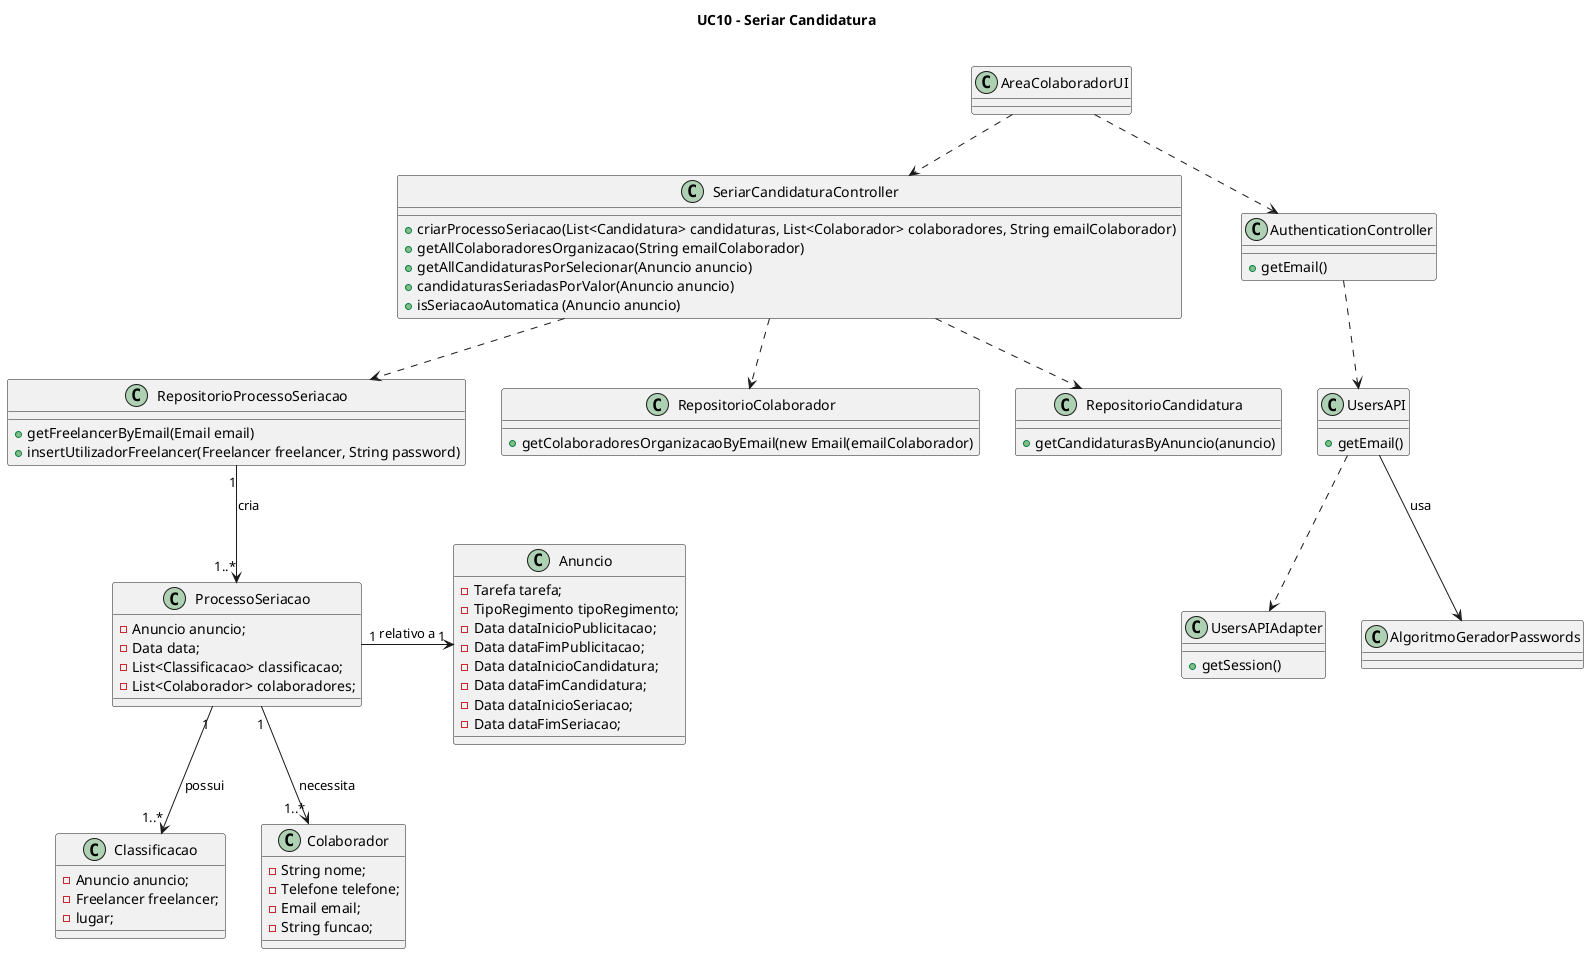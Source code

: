 @startuml

title UC10 - Seriar Candidatura \n

Class AreaColaboradorUI {
}

Class SeriarCandidaturaController {
    + criarProcessoSeriacao(List<Candidatura> candidaturas, List<Colaborador> colaboradores, String emailColaborador)
    + getAllColaboradoresOrganizacao(String emailColaborador)
    + getAllCandidaturasPorSelecionar(Anuncio anuncio)
    + candidaturasSeriadasPorValor(Anuncio anuncio)
    + isSeriacaoAutomatica (Anuncio anuncio)
                                        
}

Class RepositorioProcessoSeriacao {
    +getFreelancerByEmail(Email email)
    +insertUtilizadorFreelancer(Freelancer freelancer, String password)
}

Class RepositorioColaborador {
    +getColaboradoresOrganizacaoByEmail(new Email(emailColaborador)
}

Class RepositorioCandidatura {
    +getCandidaturasByAnuncio(anuncio)
}

Class ProcessoSeriacao {
    - Anuncio anuncio;
    - Data data;
    - List<Classificacao> classificacao;
    - List<Colaborador> colaboradores;
}

Class Classificacao {
    - Anuncio anuncio;
    - Freelancer freelancer;
    - lugar;
}

Class Colaborador {
    - String nome;
    - Telefone telefone;
    - Email email;
    - String funcao;
}

Class Anuncio {
    - Tarefa tarefa;
    - TipoRegimento tipoRegimento;
    - Data dataInicioPublicitacao;
    - Data dataFimPublicitacao;
    - Data dataInicioCandidatura;
    - Data dataFimCandidatura;
    - Data dataInicioSeriacao;
    - Data dataFimSeriacao;
}

class AuthenticationController {
    +getEmail()
}

class UsersAPI {
    +getEmail()
}

class UsersAPIAdapter {
    +getSession()
}



AreaColaboradorUI ..> SeriarCandidaturaController
AreaColaboradorUI ..> AuthenticationController
SeriarCandidaturaController ..> RepositorioProcessoSeriacao
SeriarCandidaturaController ..> RepositorioColaborador
SeriarCandidaturaController ..> RepositorioCandidatura
AuthenticationController ..> UsersAPI
UsersAPI --> AlgoritmoGeradorPasswords : usa
UsersAPI ..> UsersAPIAdapter
RepositorioProcessoSeriacao "1"--> "1..*" ProcessoSeriacao : cria
ProcessoSeriacao "1" -> "1"Anuncio: relativo a
ProcessoSeriacao "1" --> "1..*" Colaborador : necessita
ProcessoSeriacao "1" --> "1..*" Classificacao : possui

@enduml
